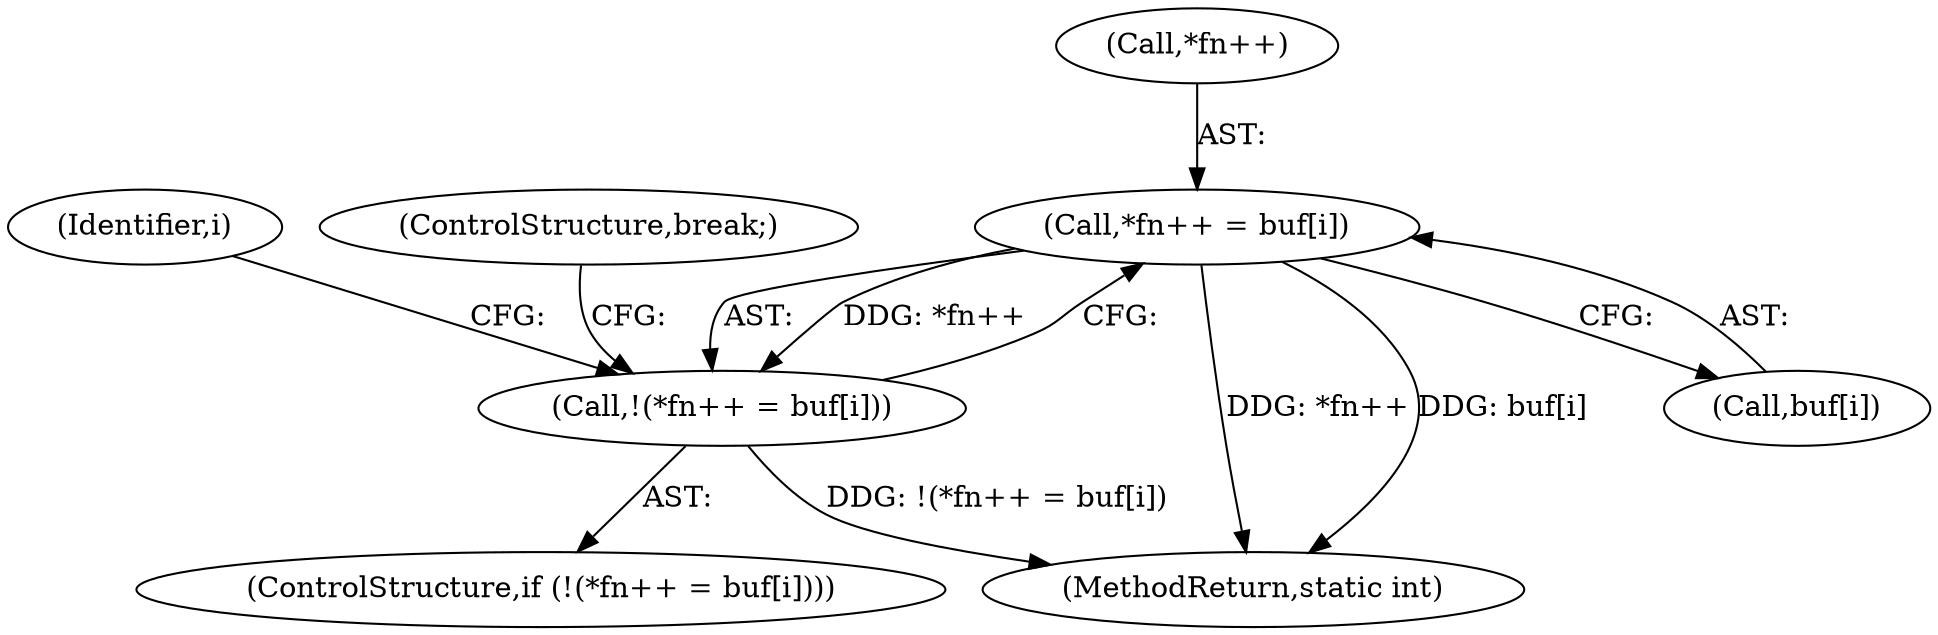 digraph "0_libmspack_0b0ef9344255ff5acfac6b7af09198ac9c9756c8@array" {
"1000425" [label="(Call,*fn++ = buf[i])"];
"1000424" [label="(Call,!(*fn++ = buf[i]))"];
"1000422" [label="(Identifier,i)"];
"1000535" [label="(MethodReturn,static int)"];
"1000429" [label="(Call,buf[i])"];
"1000432" [label="(ControlStructure,break;)"];
"1000423" [label="(ControlStructure,if (!(*fn++ = buf[i])))"];
"1000424" [label="(Call,!(*fn++ = buf[i]))"];
"1000425" [label="(Call,*fn++ = buf[i])"];
"1000426" [label="(Call,*fn++)"];
"1000425" -> "1000424"  [label="AST: "];
"1000425" -> "1000429"  [label="CFG: "];
"1000426" -> "1000425"  [label="AST: "];
"1000429" -> "1000425"  [label="AST: "];
"1000424" -> "1000425"  [label="CFG: "];
"1000425" -> "1000535"  [label="DDG: *fn++"];
"1000425" -> "1000535"  [label="DDG: buf[i]"];
"1000425" -> "1000424"  [label="DDG: *fn++"];
"1000424" -> "1000423"  [label="AST: "];
"1000432" -> "1000424"  [label="CFG: "];
"1000422" -> "1000424"  [label="CFG: "];
"1000424" -> "1000535"  [label="DDG: !(*fn++ = buf[i])"];
}
